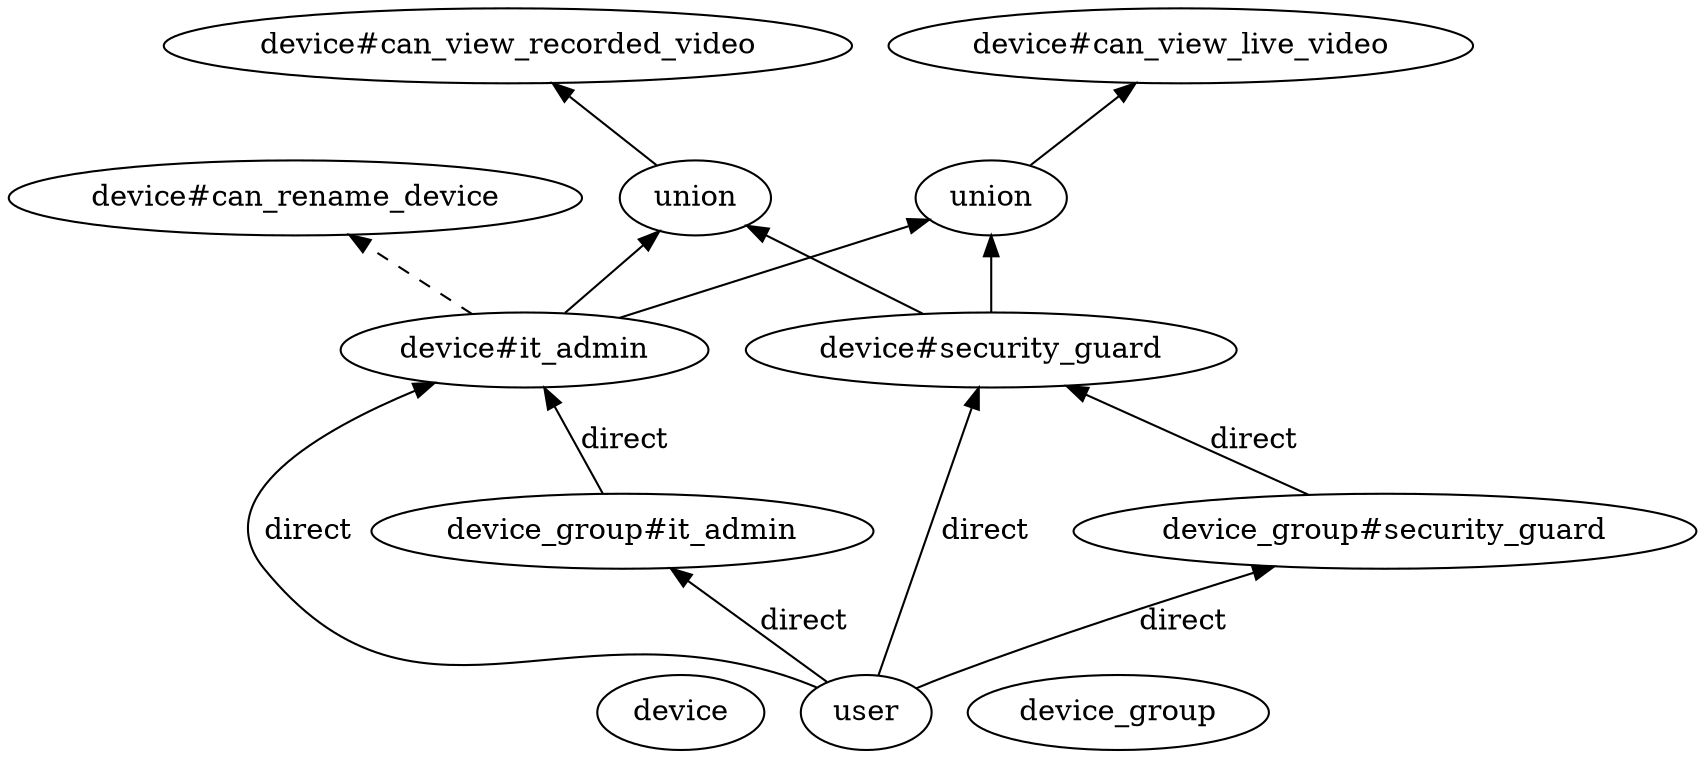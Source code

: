 digraph {
graph [
rankdir=BT
];

// Node definitions.
0 [label=device];
1 [label="device#can_rename_device"];
2 [label="device#it_admin"];
3 [label="device#can_view_live_video"];
4 [label=union];
5 [label="device#security_guard"];
6 [label="device#can_view_recorded_video"];
7 [label=union];
8 [label=user];
9 [label="device_group#it_admin"];
10 [label="device_group#security_guard"];
11 [label=device_group];

// Edge definitions.
2 -> 1 [style=dashed];
2 -> 4;
2 -> 7;
4 -> 3;
5 -> 4;
5 -> 7;
7 -> 6;
8 -> 2 [label=direct];
8 -> 5 [label=direct];
8 -> 9 [label=direct];
8 -> 10 [label=direct];
9 -> 2 [label=direct];
10 -> 5 [label=direct];
}